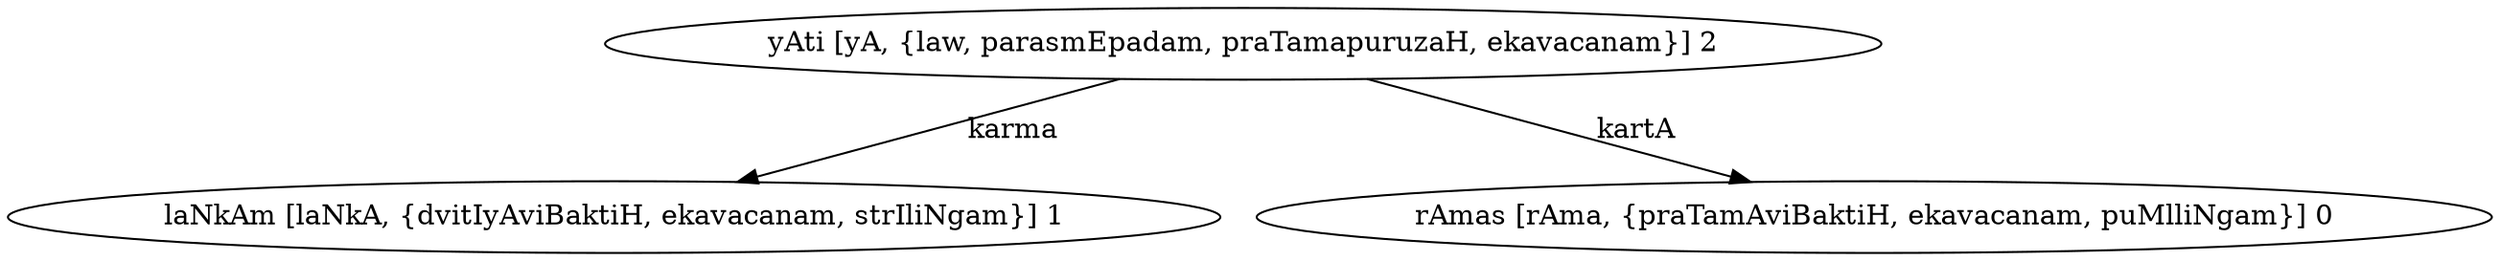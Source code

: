 digraph  {
"laNkAm [laNkA, {dvitIyAviBaktiH, ekavacanam, strIliNgam}] 1";
"rAmas [rAma, {praTamAviBaktiH, ekavacanam, puMlliNgam}] 0";
"yAti [yA, {law, parasmEpadam, praTamapuruzaH, ekavacanam}] 2";
"yAti [yA, {law, parasmEpadam, praTamapuruzaH, ekavacanam}] 2" -> "rAmas [rAma, {praTamAviBaktiH, ekavacanam, puMlliNgam}] 0"  [key=0, label=kartA];
"yAti [yA, {law, parasmEpadam, praTamapuruzaH, ekavacanam}] 2" -> "laNkAm [laNkA, {dvitIyAviBaktiH, ekavacanam, strIliNgam}] 1"  [key=0, label=karma];
}
